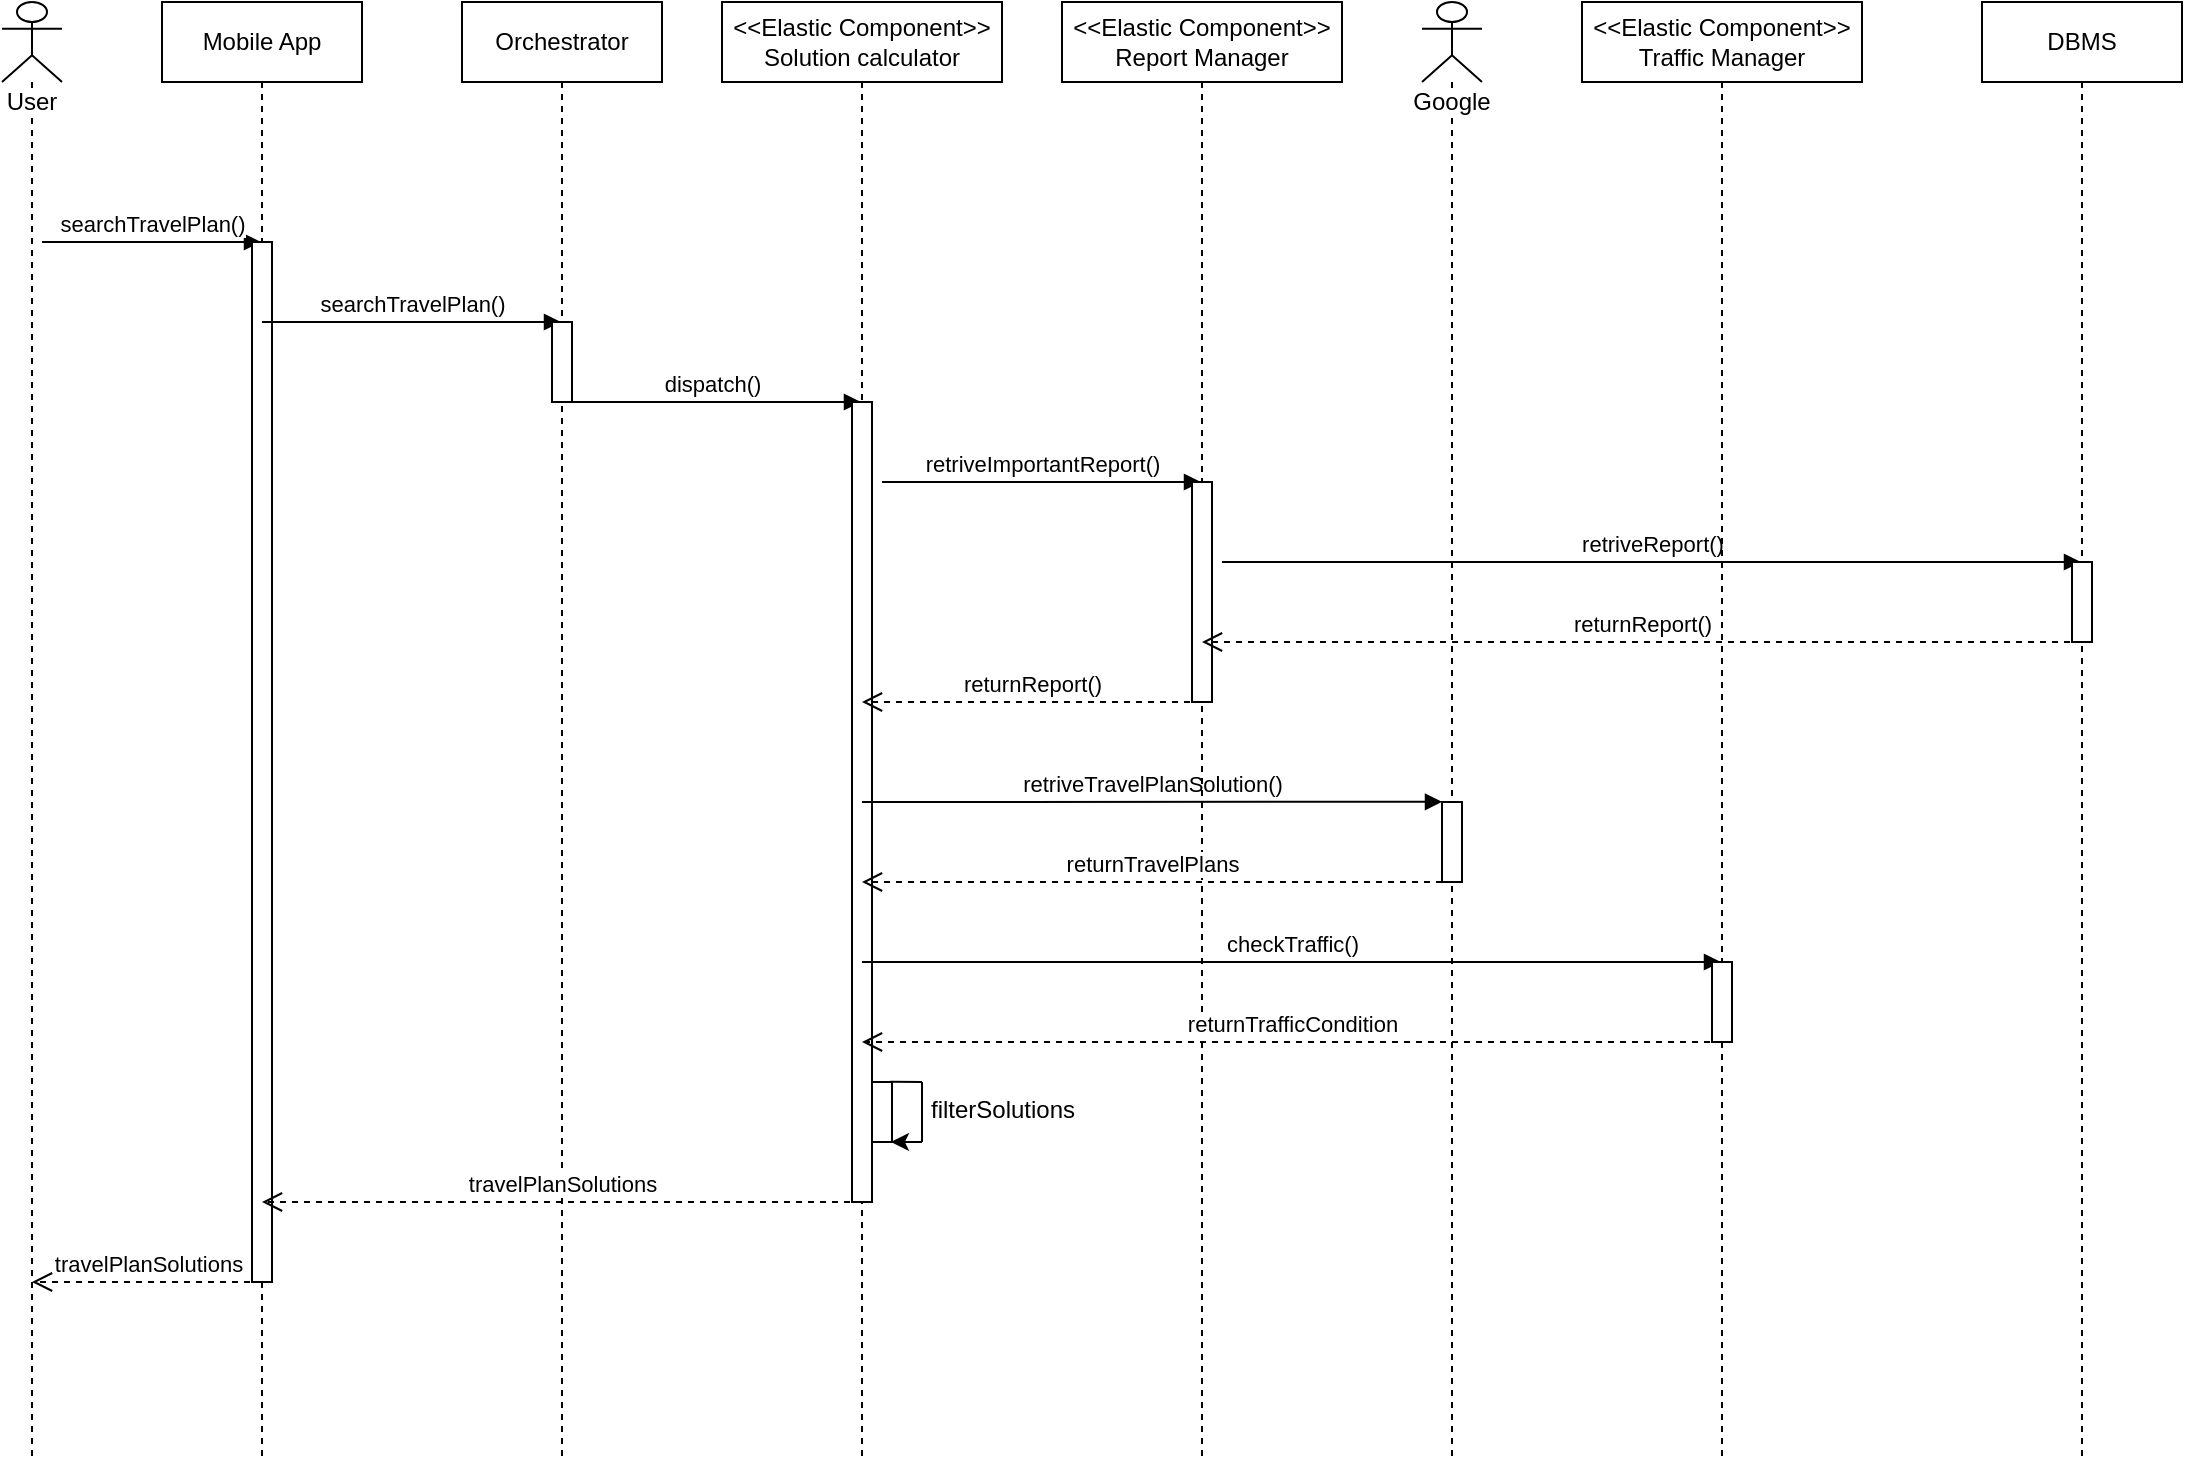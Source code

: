 <mxfile version="12.3.6" type="device" pages="1"><diagram id="f-PK88RxJEqk-c5FW1NZ" name="Page-1"><mxGraphModel dx="1264" dy="533" grid="1" gridSize="10" guides="1" tooltips="1" connect="1" arrows="1" fold="1" page="1" pageScale="1" pageWidth="827" pageHeight="1169" math="0" shadow="0"><root><mxCell id="0"/><mxCell id="1" parent="0"/><mxCell id="O2A-UJRWYVxpp9W5p2ha-2" value="User" style="shape=umlLifeline;participant=umlActor;perimeter=lifelinePerimeter;whiteSpace=wrap;html=1;container=1;collapsible=0;recursiveResize=0;verticalAlign=top;spacingTop=36;labelBackgroundColor=#ffffff;outlineConnect=0;" vertex="1" parent="1"><mxGeometry x="90" y="40" width="30" height="730" as="geometry"/></mxCell><mxCell id="O2A-UJRWYVxpp9W5p2ha-10" value="searchTravelPlan()" style="html=1;verticalAlign=bottom;endArrow=block;" edge="1" parent="O2A-UJRWYVxpp9W5p2ha-2" target="O2A-UJRWYVxpp9W5p2ha-3"><mxGeometry width="80" relative="1" as="geometry"><mxPoint x="20" y="120" as="sourcePoint"/><mxPoint x="100" y="120" as="targetPoint"/></mxGeometry></mxCell><mxCell id="O2A-UJRWYVxpp9W5p2ha-3" value="Mobile App" style="shape=umlLifeline;perimeter=lifelinePerimeter;whiteSpace=wrap;html=1;container=1;collapsible=0;recursiveResize=0;outlineConnect=0;" vertex="1" parent="1"><mxGeometry x="170" y="40" width="100" height="730" as="geometry"/></mxCell><mxCell id="O2A-UJRWYVxpp9W5p2ha-11" value="" style="html=1;points=[];perimeter=orthogonalPerimeter;" vertex="1" parent="O2A-UJRWYVxpp9W5p2ha-3"><mxGeometry x="45" y="120" width="10" height="520" as="geometry"/></mxCell><mxCell id="O2A-UJRWYVxpp9W5p2ha-12" value="searchTravelPlan()" style="html=1;verticalAlign=bottom;endArrow=block;" edge="1" parent="O2A-UJRWYVxpp9W5p2ha-3" target="O2A-UJRWYVxpp9W5p2ha-4"><mxGeometry width="80" relative="1" as="geometry"><mxPoint x="50" y="160" as="sourcePoint"/><mxPoint x="130" y="160" as="targetPoint"/></mxGeometry></mxCell><mxCell id="O2A-UJRWYVxpp9W5p2ha-4" value="Orchestrator" style="shape=umlLifeline;perimeter=lifelinePerimeter;whiteSpace=wrap;html=1;container=1;collapsible=0;recursiveResize=0;outlineConnect=0;" vertex="1" parent="1"><mxGeometry x="320" y="40" width="100" height="730" as="geometry"/></mxCell><mxCell id="O2A-UJRWYVxpp9W5p2ha-13" value="" style="html=1;points=[];perimeter=orthogonalPerimeter;" vertex="1" parent="O2A-UJRWYVxpp9W5p2ha-4"><mxGeometry x="45" y="160" width="10" height="40" as="geometry"/></mxCell><mxCell id="O2A-UJRWYVxpp9W5p2ha-14" value="dispatch()" style="html=1;verticalAlign=bottom;endArrow=block;" edge="1" parent="O2A-UJRWYVxpp9W5p2ha-4" target="O2A-UJRWYVxpp9W5p2ha-5"><mxGeometry width="80" relative="1" as="geometry"><mxPoint x="50" y="200" as="sourcePoint"/><mxPoint x="130" y="200" as="targetPoint"/></mxGeometry></mxCell><mxCell id="O2A-UJRWYVxpp9W5p2ha-5" value="&amp;lt;&amp;lt;Elastic Component&amp;gt;&amp;gt;&lt;br&gt;Solution calculator" style="shape=umlLifeline;perimeter=lifelinePerimeter;whiteSpace=wrap;html=1;container=1;collapsible=0;recursiveResize=0;outlineConnect=0;" vertex="1" parent="1"><mxGeometry x="450" y="40" width="140" height="730" as="geometry"/></mxCell><mxCell id="O2A-UJRWYVxpp9W5p2ha-15" value="" style="html=1;points=[];perimeter=orthogonalPerimeter;" vertex="1" parent="O2A-UJRWYVxpp9W5p2ha-5"><mxGeometry x="65" y="200" width="10" height="400" as="geometry"/></mxCell><mxCell id="O2A-UJRWYVxpp9W5p2ha-16" value="retriveImportantReport()" style="html=1;verticalAlign=bottom;endArrow=block;" edge="1" parent="O2A-UJRWYVxpp9W5p2ha-5" target="O2A-UJRWYVxpp9W5p2ha-6"><mxGeometry width="80" relative="1" as="geometry"><mxPoint x="80" y="240" as="sourcePoint"/><mxPoint x="160" y="240" as="targetPoint"/></mxGeometry></mxCell><mxCell id="O2A-UJRWYVxpp9W5p2ha-25" value="retriveTravelPlanSolution()" style="html=1;verticalAlign=bottom;endArrow=block;entryX=0;entryY=-0.003;entryDx=0;entryDy=0;entryPerimeter=0;" edge="1" parent="O2A-UJRWYVxpp9W5p2ha-5" target="O2A-UJRWYVxpp9W5p2ha-24"><mxGeometry width="80" relative="1" as="geometry"><mxPoint x="70" y="400" as="sourcePoint"/><mxPoint x="150" y="400" as="targetPoint"/></mxGeometry></mxCell><mxCell id="O2A-UJRWYVxpp9W5p2ha-27" value="checkTraffic()" style="html=1;verticalAlign=bottom;endArrow=block;" edge="1" parent="O2A-UJRWYVxpp9W5p2ha-5" target="O2A-UJRWYVxpp9W5p2ha-8"><mxGeometry width="80" relative="1" as="geometry"><mxPoint x="70" y="480" as="sourcePoint"/><mxPoint x="150" y="480" as="targetPoint"/></mxGeometry></mxCell><mxCell id="O2A-UJRWYVxpp9W5p2ha-31" value="" style="html=1;points=[];perimeter=orthogonalPerimeter;" vertex="1" parent="O2A-UJRWYVxpp9W5p2ha-5"><mxGeometry x="75" y="540" width="10" height="30" as="geometry"/></mxCell><mxCell id="O2A-UJRWYVxpp9W5p2ha-33" value="" style="endArrow=none;html=1;" edge="1" parent="O2A-UJRWYVxpp9W5p2ha-5"><mxGeometry width="50" height="50" relative="1" as="geometry"><mxPoint x="100" y="570" as="sourcePoint"/><mxPoint x="100" y="540" as="targetPoint"/></mxGeometry></mxCell><mxCell id="O2A-UJRWYVxpp9W5p2ha-6" value="&amp;lt;&amp;lt;Elastic Component&amp;gt;&amp;gt;&lt;br&gt;Report Manager" style="shape=umlLifeline;perimeter=lifelinePerimeter;whiteSpace=wrap;html=1;container=1;collapsible=0;recursiveResize=0;outlineConnect=0;" vertex="1" parent="1"><mxGeometry x="620" y="40" width="140" height="730" as="geometry"/></mxCell><mxCell id="O2A-UJRWYVxpp9W5p2ha-17" value="" style="html=1;points=[];perimeter=orthogonalPerimeter;" vertex="1" parent="O2A-UJRWYVxpp9W5p2ha-6"><mxGeometry x="65" y="240" width="10" height="110" as="geometry"/></mxCell><mxCell id="O2A-UJRWYVxpp9W5p2ha-18" value="retriveReport()" style="html=1;verticalAlign=bottom;endArrow=block;" edge="1" parent="O2A-UJRWYVxpp9W5p2ha-6" target="O2A-UJRWYVxpp9W5p2ha-9"><mxGeometry width="80" relative="1" as="geometry"><mxPoint x="80" y="280" as="sourcePoint"/><mxPoint x="160" y="280" as="targetPoint"/></mxGeometry></mxCell><mxCell id="O2A-UJRWYVxpp9W5p2ha-26" value="returnTravelPlans" style="html=1;verticalAlign=bottom;endArrow=open;dashed=1;endSize=8;" edge="1" parent="O2A-UJRWYVxpp9W5p2ha-6" target="O2A-UJRWYVxpp9W5p2ha-5"><mxGeometry relative="1" as="geometry"><mxPoint x="190" y="440" as="sourcePoint"/><mxPoint x="110" y="440" as="targetPoint"/></mxGeometry></mxCell><mxCell id="O2A-UJRWYVxpp9W5p2ha-35" value="" style="endArrow=classic;html=1;entryX=0.947;entryY=1;entryDx=0;entryDy=0;entryPerimeter=0;" edge="1" parent="O2A-UJRWYVxpp9W5p2ha-6" target="O2A-UJRWYVxpp9W5p2ha-31"><mxGeometry width="50" height="50" relative="1" as="geometry"><mxPoint x="-70" y="570" as="sourcePoint"/><mxPoint x="50" y="580" as="targetPoint"/></mxGeometry></mxCell><mxCell id="O2A-UJRWYVxpp9W5p2ha-7" value="Google" style="shape=umlLifeline;participant=umlActor;perimeter=lifelinePerimeter;whiteSpace=wrap;html=1;container=1;collapsible=0;recursiveResize=0;verticalAlign=top;spacingTop=36;labelBackgroundColor=#ffffff;outlineConnect=0;" vertex="1" parent="1"><mxGeometry x="800" y="40" width="30" height="730" as="geometry"/></mxCell><mxCell id="O2A-UJRWYVxpp9W5p2ha-24" value="" style="html=1;points=[];perimeter=orthogonalPerimeter;" vertex="1" parent="O2A-UJRWYVxpp9W5p2ha-7"><mxGeometry x="10" y="400" width="10" height="40" as="geometry"/></mxCell><mxCell id="O2A-UJRWYVxpp9W5p2ha-8" value="&amp;lt;&amp;lt;Elastic Component&amp;gt;&amp;gt;&lt;br&gt;Traffic Manager" style="shape=umlLifeline;perimeter=lifelinePerimeter;whiteSpace=wrap;html=1;container=1;collapsible=0;recursiveResize=0;outlineConnect=0;" vertex="1" parent="1"><mxGeometry x="880" y="40" width="140" height="730" as="geometry"/></mxCell><mxCell id="O2A-UJRWYVxpp9W5p2ha-28" value="" style="html=1;points=[];perimeter=orthogonalPerimeter;" vertex="1" parent="O2A-UJRWYVxpp9W5p2ha-8"><mxGeometry x="65" y="480" width="10" height="40" as="geometry"/></mxCell><mxCell id="O2A-UJRWYVxpp9W5p2ha-9" value="DBMS" style="shape=umlLifeline;perimeter=lifelinePerimeter;whiteSpace=wrap;html=1;container=1;collapsible=0;recursiveResize=0;outlineConnect=0;" vertex="1" parent="1"><mxGeometry x="1080" y="40" width="100" height="730" as="geometry"/></mxCell><mxCell id="O2A-UJRWYVxpp9W5p2ha-19" value="" style="html=1;points=[];perimeter=orthogonalPerimeter;" vertex="1" parent="O2A-UJRWYVxpp9W5p2ha-9"><mxGeometry x="45" y="280" width="10" height="40" as="geometry"/></mxCell><mxCell id="O2A-UJRWYVxpp9W5p2ha-20" value="returnReport()" style="html=1;verticalAlign=bottom;endArrow=open;dashed=1;endSize=8;" edge="1" parent="1" target="O2A-UJRWYVxpp9W5p2ha-6"><mxGeometry relative="1" as="geometry"><mxPoint x="1130" y="360" as="sourcePoint"/><mxPoint x="1050" y="360" as="targetPoint"/></mxGeometry></mxCell><mxCell id="O2A-UJRWYVxpp9W5p2ha-21" value="returnReport()" style="html=1;verticalAlign=bottom;endArrow=open;dashed=1;endSize=8;" edge="1" parent="1" target="O2A-UJRWYVxpp9W5p2ha-5"><mxGeometry relative="1" as="geometry"><mxPoint x="690" y="390" as="sourcePoint"/><mxPoint x="610" y="390" as="targetPoint"/></mxGeometry></mxCell><mxCell id="O2A-UJRWYVxpp9W5p2ha-29" value="returnTrafficCondition" style="html=1;verticalAlign=bottom;endArrow=open;dashed=1;endSize=8;" edge="1" parent="1" target="O2A-UJRWYVxpp9W5p2ha-5"><mxGeometry relative="1" as="geometry"><mxPoint x="950" y="560" as="sourcePoint"/><mxPoint x="870" y="560" as="targetPoint"/></mxGeometry></mxCell><mxCell id="O2A-UJRWYVxpp9W5p2ha-34" value="" style="endArrow=none;html=1;exitX=0.907;exitY=-0.004;exitDx=0;exitDy=0;exitPerimeter=0;" edge="1" parent="1" source="O2A-UJRWYVxpp9W5p2ha-31"><mxGeometry width="50" height="50" relative="1" as="geometry"><mxPoint x="600" y="650" as="sourcePoint"/><mxPoint x="550" y="580" as="targetPoint"/></mxGeometry></mxCell><mxCell id="O2A-UJRWYVxpp9W5p2ha-36" value="travelPlanSolutions" style="html=1;verticalAlign=bottom;endArrow=open;dashed=1;endSize=8;" edge="1" parent="1" target="O2A-UJRWYVxpp9W5p2ha-3"><mxGeometry relative="1" as="geometry"><mxPoint x="520" y="640" as="sourcePoint"/><mxPoint x="440" y="640" as="targetPoint"/></mxGeometry></mxCell><mxCell id="O2A-UJRWYVxpp9W5p2ha-37" value="travelPlanSolutions" style="html=1;verticalAlign=bottom;endArrow=open;dashed=1;endSize=8;" edge="1" parent="1" target="O2A-UJRWYVxpp9W5p2ha-2"><mxGeometry relative="1" as="geometry"><mxPoint x="220" y="680" as="sourcePoint"/><mxPoint x="140" y="680" as="targetPoint"/></mxGeometry></mxCell><mxCell id="O2A-UJRWYVxpp9W5p2ha-38" value="filterSolutions" style="text;html=1;align=center;verticalAlign=middle;resizable=0;points=[];;autosize=1;" vertex="1" parent="1"><mxGeometry x="545" y="584" width="90" height="20" as="geometry"/></mxCell></root></mxGraphModel></diagram></mxfile>